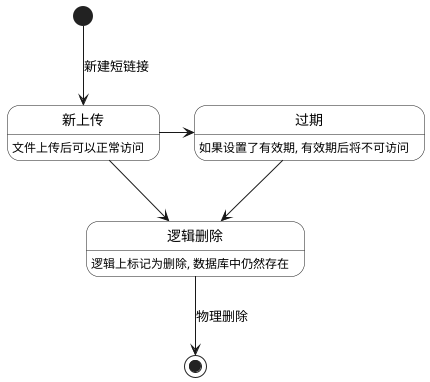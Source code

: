 @startuml

state 新上传 #white
新上传 : 文件上传后可以正常访问
state 过期 #white
过期: 如果设置了有效期, 有效期后将不可访问
state 逻辑删除 #white
逻辑删除: 逻辑上标记为删除, 数据库中仍然存在

[*] --> 新上传: 新建短链接

新上传 -> 过期
过期 --> 逻辑删除
新上传 --> 逻辑删除

逻辑删除 --> [*]: 物理删除

@enduml
